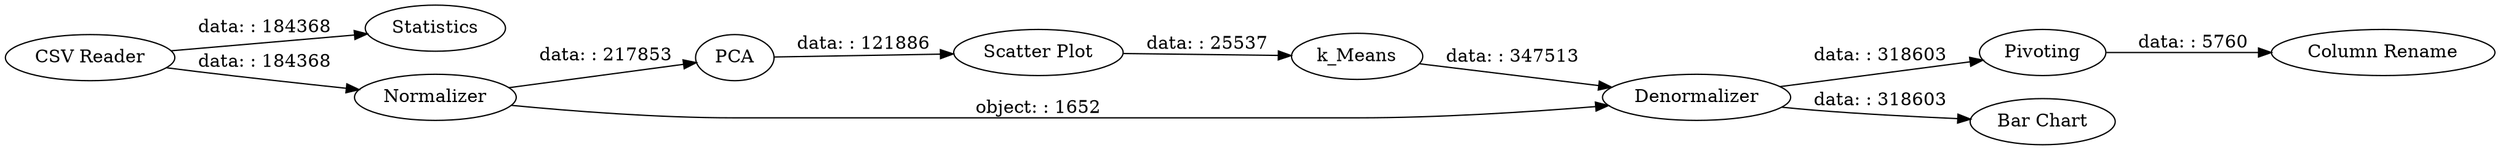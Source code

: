 digraph {
	"-4440775014796022149_3" [label=k_Means]
	"-4440775014796022149_29" [label="Column Rename"]
	"-4440775014796022149_28" [label=Pivoting]
	"-4440775014796022149_27" [label=PCA]
	"-4440775014796022149_14" [label=Statistics]
	"-4440775014796022149_2" [label=Normalizer]
	"-4440775014796022149_1" [label="CSV Reader"]
	"-4440775014796022149_26" [label="Bar Chart"]
	"-4440775014796022149_21" [label="Scatter Plot"]
	"-4440775014796022149_4" [label=Denormalizer]
	"-4440775014796022149_28" -> "-4440775014796022149_29" [label="data: : 5760"]
	"-4440775014796022149_3" -> "-4440775014796022149_4" [label="data: : 347513"]
	"-4440775014796022149_2" -> "-4440775014796022149_27" [label="data: : 217853"]
	"-4440775014796022149_21" -> "-4440775014796022149_3" [label="data: : 25537"]
	"-4440775014796022149_4" -> "-4440775014796022149_26" [label="data: : 318603"]
	"-4440775014796022149_1" -> "-4440775014796022149_2" [label="data: : 184368"]
	"-4440775014796022149_4" -> "-4440775014796022149_28" [label="data: : 318603"]
	"-4440775014796022149_27" -> "-4440775014796022149_21" [label="data: : 121886"]
	"-4440775014796022149_2" -> "-4440775014796022149_4" [label="object: : 1652"]
	"-4440775014796022149_1" -> "-4440775014796022149_14" [label="data: : 184368"]
	rankdir=LR
}
